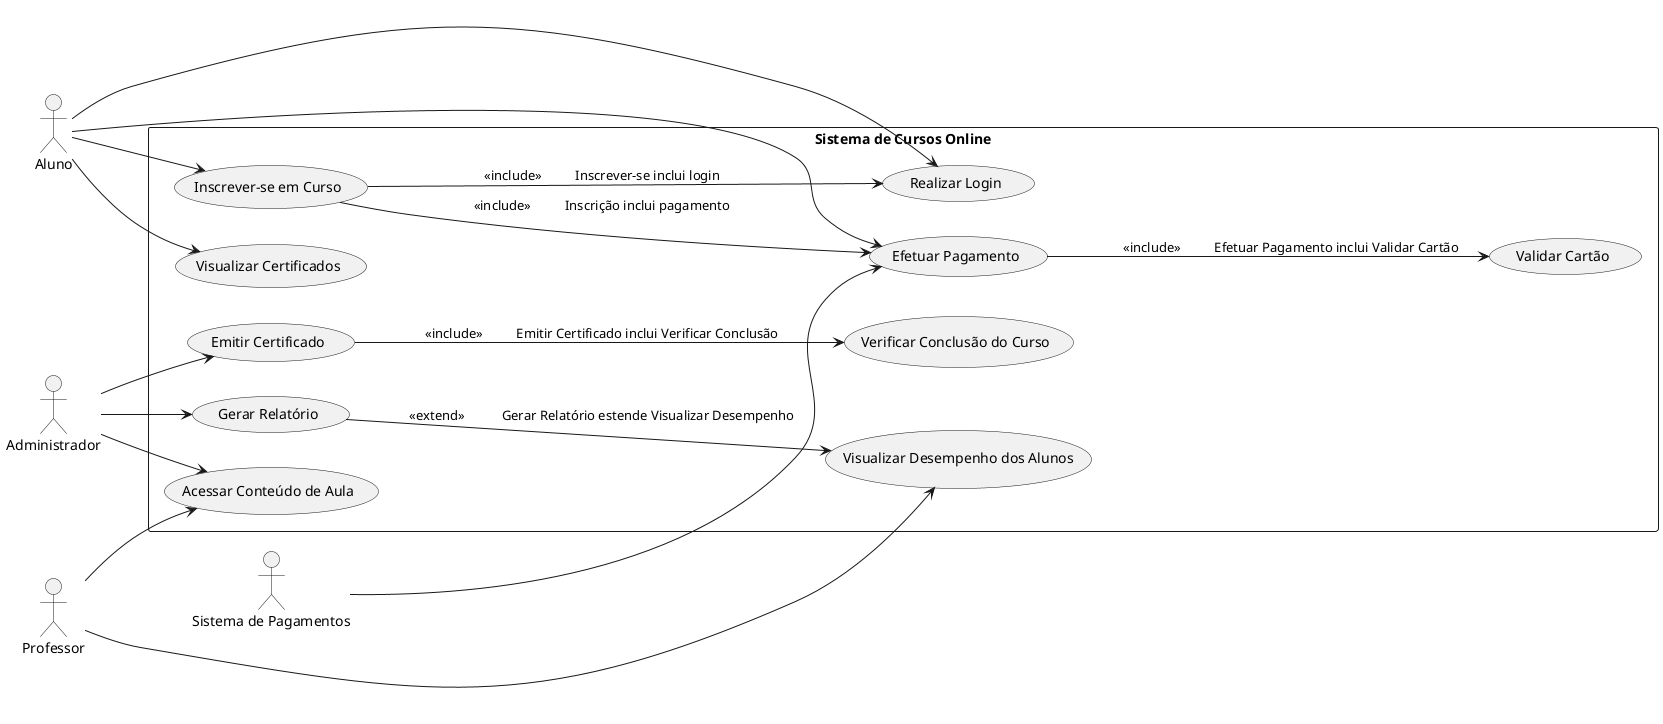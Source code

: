 @startuml
left to right direction

' --- Atores ---
actor "Aluno" as Aluno         
actor "Professor" as Professor 
actor "Administrador" as Admin  
actor "Sistema de Pagamentos" as Pagamento  

' --- Sistema ---
rectangle "Sistema de Cursos Online" {
    usecase "Realizar Login" as UC1           
    usecase "Inscrever-se em Curso" as UC2    
    usecase "Efetuar Pagamento" as UC3        
    usecase "Emitir Certificado" as UC4       
    usecase "Visualizar Certificados" as UC10 
    usecase "Gerar Relatório" as UC6          
    usecase "Validar Cartão" as UC7           
    usecase "Verificar Conclusão do Curso" as UC8 
    usecase "Visualizar Desempenho dos Alunos" as UC9 
    usecase "Acessar Conteúdo de Aula" as UC11 
}

' --- Relações de Atores ---
Aluno --> UC1
Aluno --> UC2
Aluno --> UC10   
Aluno --> UC3

Professor --> UC11
Professor --> UC9

Admin --> UC4
Admin --> UC6
Admin --> UC11 

Pagamento --> UC3

' --- Relações include e extend ---
UC3 --> UC7 : <<include>>          Efetuar Pagamento inclui Validar Cartão
UC4 --> UC8 : <<include>>          Emitir Certificado inclui Verificar Conclusão
UC6 --> UC9 : <<extend>>           Gerar Relatório estende Visualizar Desempenho

' --- Relações adicionais ---
UC2 --> UC3 : <<include>>          Inscrição inclui pagamento
UC2 --> UC1 : <<include>>          Inscrever-se inclui login

@enduml


'O sistema de cursos online possui quatro atores principais. 
'O Aluno realiza login, se inscreve em cursos, efetua pagamentos e visualiza certificados. 
'O Professor acessa o conteúdo de aula e acompanha o desempenho dos alunos. 
'O Administrador é responsável por emitir certificados, gerar relatórios e gerenciar o conteúdo das aulas. 
'O Sistema de Pagamentos realiza o processamento do pagamento, incluindo a validação do cartão.
'Os relacionamentos include indicam que uma ação depende obrigatoriamente de outra: 
'por exemplo, efetuar pagamento inclui validar cartão e emitir certificado inclui verificar a conclusão do curso.
'Já o relacionamento extend mostra uma funcionalidade opcional ou condicional, 
'como gerar relatório estendendo a visualização do desempenho dos alunos. 
'Além disso, inscrever-se em um curso inclui obrigatoriamente login e pagamento.